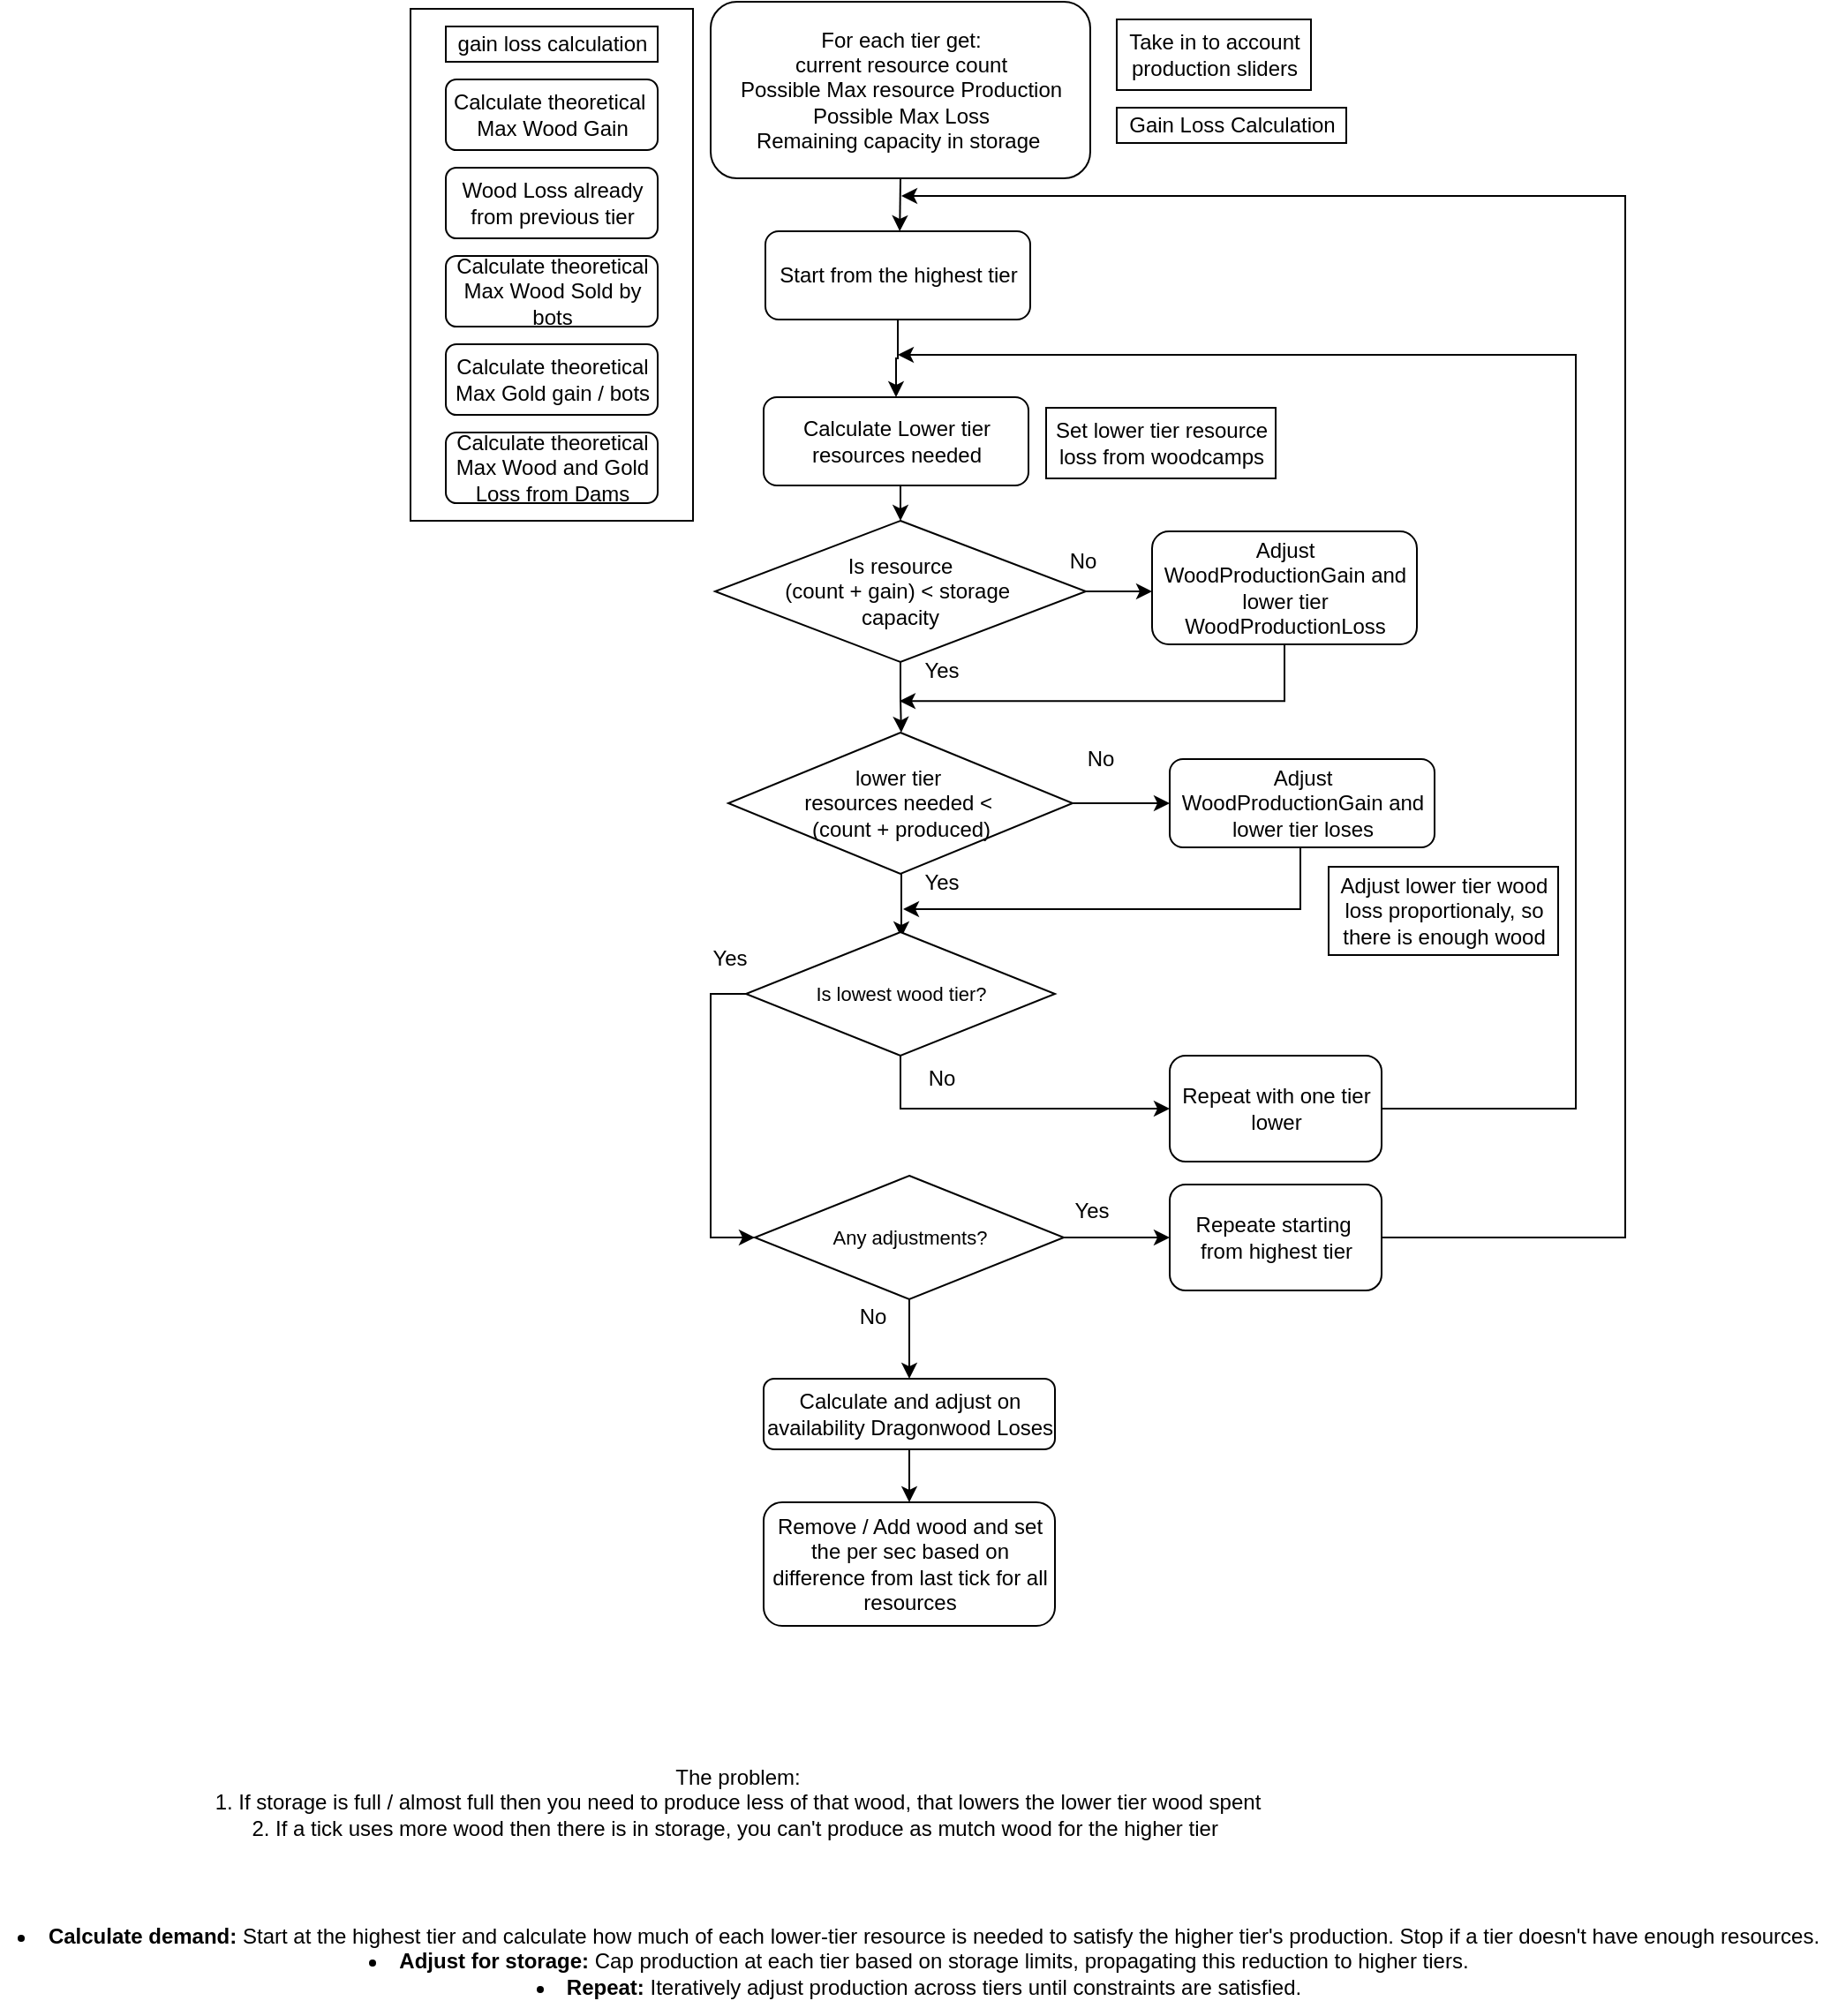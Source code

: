 <mxfile version="26.0.3">
  <diagram id="C5RBs43oDa-KdzZeNtuy" name="Page-1">
    <mxGraphModel dx="2868" dy="1716" grid="1" gridSize="10" guides="1" tooltips="1" connect="1" arrows="1" fold="1" page="1" pageScale="1" pageWidth="827" pageHeight="1169" math="0" shadow="0">
      <root>
        <mxCell id="WIyWlLk6GJQsqaUBKTNV-0" />
        <mxCell id="WIyWlLk6GJQsqaUBKTNV-1" parent="WIyWlLk6GJQsqaUBKTNV-0" />
        <mxCell id="X2Ly2FTXXGf8fbf_jFUx-12" value="" style="rounded=0;whiteSpace=wrap;html=1;" parent="WIyWlLk6GJQsqaUBKTNV-1" vertex="1">
          <mxGeometry x="252.5" y="33" width="160" height="290" as="geometry" />
        </mxCell>
        <mxCell id="X2Ly2FTXXGf8fbf_jFUx-3" value="Calculate theoretical&amp;nbsp;&lt;div&gt;Max Wood Gain&lt;/div&gt;" style="rounded=1;whiteSpace=wrap;html=1;fontSize=12;glass=0;strokeWidth=1;shadow=0;" parent="WIyWlLk6GJQsqaUBKTNV-1" vertex="1">
          <mxGeometry x="272.5" y="73" width="120" height="40" as="geometry" />
        </mxCell>
        <mxCell id="X2Ly2FTXXGf8fbf_jFUx-5" value="&lt;div&gt;Wood Loss already from previous tier&lt;/div&gt;" style="rounded=1;whiteSpace=wrap;html=1;fontSize=12;glass=0;strokeWidth=1;shadow=0;" parent="WIyWlLk6GJQsqaUBKTNV-1" vertex="1">
          <mxGeometry x="272.5" y="123" width="120" height="40" as="geometry" />
        </mxCell>
        <mxCell id="X2Ly2FTXXGf8fbf_jFUx-6" value="Calculate theoretical&lt;div&gt;Max Wood Sold by bots&lt;/div&gt;" style="rounded=1;whiteSpace=wrap;html=1;fontSize=12;glass=0;strokeWidth=1;shadow=0;" parent="WIyWlLk6GJQsqaUBKTNV-1" vertex="1">
          <mxGeometry x="272.5" y="173" width="120" height="40" as="geometry" />
        </mxCell>
        <mxCell id="X2Ly2FTXXGf8fbf_jFUx-8" value="Calculate theoretical&lt;div&gt;Max Gold gain / bots&lt;/div&gt;" style="rounded=1;whiteSpace=wrap;html=1;fontSize=12;glass=0;strokeWidth=1;shadow=0;" parent="WIyWlLk6GJQsqaUBKTNV-1" vertex="1">
          <mxGeometry x="272.5" y="223" width="120" height="40" as="geometry" />
        </mxCell>
        <mxCell id="X2Ly2FTXXGf8fbf_jFUx-10" value="Calculate theoretical&lt;div&gt;Max Wood and Gold Loss from Dams&lt;/div&gt;" style="rounded=1;whiteSpace=wrap;html=1;fontSize=12;glass=0;strokeWidth=1;shadow=0;" parent="WIyWlLk6GJQsqaUBKTNV-1" vertex="1">
          <mxGeometry x="272.5" y="273" width="120" height="40" as="geometry" />
        </mxCell>
        <mxCell id="X2Ly2FTXXGf8fbf_jFUx-13" value="gain loss calculation" style="rounded=0;whiteSpace=wrap;html=1;" parent="WIyWlLk6GJQsqaUBKTNV-1" vertex="1">
          <mxGeometry x="272.5" y="43" width="120" height="20" as="geometry" />
        </mxCell>
        <mxCell id="X2Ly2FTXXGf8fbf_jFUx-45" style="edgeStyle=orthogonalEdgeStyle;rounded=0;orthogonalLoop=1;jettySize=auto;html=1;exitX=0.5;exitY=1;exitDx=0;exitDy=0;entryX=0.5;entryY=0;entryDx=0;entryDy=0;" parent="WIyWlLk6GJQsqaUBKTNV-1" source="X2Ly2FTXXGf8fbf_jFUx-15" target="X2Ly2FTXXGf8fbf_jFUx-46" edge="1">
          <mxGeometry relative="1" as="geometry">
            <mxPoint x="528.088" y="269" as="targetPoint" />
          </mxGeometry>
        </mxCell>
        <mxCell id="X2Ly2FTXXGf8fbf_jFUx-15" value="Start from the highest tier" style="rounded=1;whiteSpace=wrap;html=1;fontSize=12;glass=0;strokeWidth=1;shadow=0;" parent="WIyWlLk6GJQsqaUBKTNV-1" vertex="1">
          <mxGeometry x="453.5" y="159" width="150" height="50" as="geometry" />
        </mxCell>
        <mxCell id="X2Ly2FTXXGf8fbf_jFUx-42" value="The problem:&lt;div&gt;1. If storage is full / almost full then you need to produce less of that wood, that lowers the lower tier wood spent&lt;/div&gt;&lt;div&gt;2. If a tick uses more wood then there is in storage, you can&#39;t produce as mutch wood for the higher tier&amp;nbsp;&lt;/div&gt;" style="text;html=1;align=center;verticalAlign=middle;whiteSpace=wrap;rounded=0;" parent="WIyWlLk6GJQsqaUBKTNV-1" vertex="1">
          <mxGeometry x="72.5" y="999" width="730" height="100" as="geometry" />
        </mxCell>
        <mxCell id="X2Ly2FTXXGf8fbf_jFUx-43" value="&lt;li&gt;&lt;strong&gt;Calculate demand:&lt;/strong&gt; Start at the highest tier and calculate how much of each lower-tier resource is needed to satisfy the higher tier&#39;s production. Stop if a tier doesn&#39;t have enough resources.&lt;/li&gt;&lt;li&gt;&lt;strong&gt;Adjust for storage:&lt;/strong&gt; Cap production at each tier based on storage limits, propagating this reduction to higher tiers.&lt;/li&gt;&lt;li&gt;&lt;strong&gt;Repeat:&lt;/strong&gt; Iteratively adjust production across tiers until constraints are satisfied.&lt;/li&gt;" style="text;html=1;align=center;verticalAlign=middle;resizable=0;points=[];autosize=1;strokeColor=none;fillColor=none;" parent="WIyWlLk6GJQsqaUBKTNV-1" vertex="1">
          <mxGeometry x="20" y="1109" width="1040" height="60" as="geometry" />
        </mxCell>
        <mxCell id="X2Ly2FTXXGf8fbf_jFUx-44" value="Adjust WoodProductionGain and lower tier WoodProductionLoss" style="rounded=1;whiteSpace=wrap;html=1;fontSize=12;glass=0;strokeWidth=1;shadow=0;" parent="WIyWlLk6GJQsqaUBKTNV-1" vertex="1">
          <mxGeometry x="672.5" y="329" width="150" height="64" as="geometry" />
        </mxCell>
        <mxCell id="X2Ly2FTXXGf8fbf_jFUx-51" style="edgeStyle=orthogonalEdgeStyle;rounded=0;orthogonalLoop=1;jettySize=auto;html=1;exitX=0.5;exitY=1;exitDx=0;exitDy=0;entryX=0.5;entryY=0;entryDx=0;entryDy=0;" parent="WIyWlLk6GJQsqaUBKTNV-1" source="X2Ly2FTXXGf8fbf_jFUx-46" target="X2Ly2FTXXGf8fbf_jFUx-50" edge="1">
          <mxGeometry relative="1" as="geometry" />
        </mxCell>
        <mxCell id="X2Ly2FTXXGf8fbf_jFUx-46" value="Calculate Lower tier resources needed" style="rounded=1;whiteSpace=wrap;html=1;fontSize=12;glass=0;strokeWidth=1;shadow=0;" parent="WIyWlLk6GJQsqaUBKTNV-1" vertex="1">
          <mxGeometry x="452.5" y="253" width="150" height="50" as="geometry" />
        </mxCell>
        <mxCell id="X2Ly2FTXXGf8fbf_jFUx-47" value="Adjust lower tier wood loss proportionaly, so there is enough wood" style="rounded=0;whiteSpace=wrap;html=1;" parent="WIyWlLk6GJQsqaUBKTNV-1" vertex="1">
          <mxGeometry x="772.5" y="519" width="130" height="50" as="geometry" />
        </mxCell>
        <mxCell id="X2Ly2FTXXGf8fbf_jFUx-52" style="edgeStyle=orthogonalEdgeStyle;rounded=0;orthogonalLoop=1;jettySize=auto;html=1;exitX=1;exitY=0.5;exitDx=0;exitDy=0;" parent="WIyWlLk6GJQsqaUBKTNV-1" source="X2Ly2FTXXGf8fbf_jFUx-50" edge="1">
          <mxGeometry relative="1" as="geometry">
            <mxPoint x="672.5" y="362.529" as="targetPoint" />
          </mxGeometry>
        </mxCell>
        <mxCell id="X2Ly2FTXXGf8fbf_jFUx-55" style="edgeStyle=orthogonalEdgeStyle;rounded=0;orthogonalLoop=1;jettySize=auto;html=1;exitX=0.5;exitY=1;exitDx=0;exitDy=0;" parent="WIyWlLk6GJQsqaUBKTNV-1" source="X2Ly2FTXXGf8fbf_jFUx-50" edge="1">
          <mxGeometry relative="1" as="geometry">
            <mxPoint x="530.441" y="443" as="targetPoint" />
          </mxGeometry>
        </mxCell>
        <mxCell id="X2Ly2FTXXGf8fbf_jFUx-50" value="Is resource&lt;div&gt;(count + gain) &amp;lt; storage&amp;nbsp;&lt;/div&gt;&lt;div&gt;capacity&lt;/div&gt;" style="rhombus;whiteSpace=wrap;html=1;" parent="WIyWlLk6GJQsqaUBKTNV-1" vertex="1">
          <mxGeometry x="425" y="323" width="210" height="80" as="geometry" />
        </mxCell>
        <mxCell id="X2Ly2FTXXGf8fbf_jFUx-53" value="No" style="text;html=1;align=center;verticalAlign=middle;resizable=0;points=[];autosize=1;strokeColor=none;fillColor=none;" parent="WIyWlLk6GJQsqaUBKTNV-1" vertex="1">
          <mxGeometry x="612.5" y="331" width="40" height="30" as="geometry" />
        </mxCell>
        <mxCell id="X2Ly2FTXXGf8fbf_jFUx-56" value="Yes" style="text;html=1;align=center;verticalAlign=middle;resizable=0;points=[];autosize=1;strokeColor=none;fillColor=none;" parent="WIyWlLk6GJQsqaUBKTNV-1" vertex="1">
          <mxGeometry x="532.5" y="393" width="40" height="30" as="geometry" />
        </mxCell>
        <mxCell id="X2Ly2FTXXGf8fbf_jFUx-58" style="edgeStyle=orthogonalEdgeStyle;rounded=0;orthogonalLoop=1;jettySize=auto;html=1;exitX=1;exitY=0.5;exitDx=0;exitDy=0;entryX=0;entryY=0.5;entryDx=0;entryDy=0;" parent="WIyWlLk6GJQsqaUBKTNV-1" source="X2Ly2FTXXGf8fbf_jFUx-57" target="X2Ly2FTXXGf8fbf_jFUx-82" edge="1">
          <mxGeometry relative="1" as="geometry">
            <mxPoint x="682.5" y="483" as="targetPoint" />
            <Array as="points">
              <mxPoint x="682.5" y="483" />
              <mxPoint x="682.5" y="483" />
            </Array>
          </mxGeometry>
        </mxCell>
        <mxCell id="X2Ly2FTXXGf8fbf_jFUx-57" value="lower tier&amp;nbsp;&lt;div&gt;resources&amp;nbsp;&lt;span style=&quot;background-color: initial;&quot;&gt;needed &amp;lt;&amp;nbsp;&lt;/span&gt;&lt;/div&gt;&lt;div&gt;&lt;span style=&quot;background-color: initial;&quot;&gt;(count + produced)&lt;/span&gt;&lt;/div&gt;" style="rhombus;whiteSpace=wrap;html=1;" parent="WIyWlLk6GJQsqaUBKTNV-1" vertex="1">
          <mxGeometry x="432.5" y="443" width="195" height="80" as="geometry" />
        </mxCell>
        <mxCell id="X2Ly2FTXXGf8fbf_jFUx-59" value="No" style="text;html=1;align=center;verticalAlign=middle;resizable=0;points=[];autosize=1;strokeColor=none;fillColor=none;" parent="WIyWlLk6GJQsqaUBKTNV-1" vertex="1">
          <mxGeometry x="622.5" y="443" width="40" height="30" as="geometry" />
        </mxCell>
        <mxCell id="X2Ly2FTXXGf8fbf_jFUx-61" value="Set lower tier resource loss from woodcamps" style="rounded=0;whiteSpace=wrap;html=1;" parent="WIyWlLk6GJQsqaUBKTNV-1" vertex="1">
          <mxGeometry x="612.5" y="259" width="130" height="40" as="geometry" />
        </mxCell>
        <mxCell id="X2Ly2FTXXGf8fbf_jFUx-62" style="edgeStyle=orthogonalEdgeStyle;rounded=0;orthogonalLoop=1;jettySize=auto;html=1;exitX=0.5;exitY=1;exitDx=0;exitDy=0;" parent="WIyWlLk6GJQsqaUBKTNV-1" edge="1">
          <mxGeometry relative="1" as="geometry">
            <mxPoint x="530.5" y="559" as="targetPoint" />
            <mxPoint x="530.5" y="523" as="sourcePoint" />
          </mxGeometry>
        </mxCell>
        <mxCell id="X2Ly2FTXXGf8fbf_jFUx-63" value="Yes" style="text;html=1;align=center;verticalAlign=middle;resizable=0;points=[];autosize=1;strokeColor=none;fillColor=none;" parent="WIyWlLk6GJQsqaUBKTNV-1" vertex="1">
          <mxGeometry x="532.5" y="513" width="40" height="30" as="geometry" />
        </mxCell>
        <mxCell id="X2Ly2FTXXGf8fbf_jFUx-72" value="Take in to account production sliders" style="rounded=0;whiteSpace=wrap;html=1;" parent="WIyWlLk6GJQsqaUBKTNV-1" vertex="1">
          <mxGeometry x="652.5" y="39" width="110" height="40" as="geometry" />
        </mxCell>
        <mxCell id="X2Ly2FTXXGf8fbf_jFUx-75" style="edgeStyle=orthogonalEdgeStyle;rounded=0;orthogonalLoop=1;jettySize=auto;html=1;exitX=1;exitY=0.5;exitDx=0;exitDy=0;" parent="WIyWlLk6GJQsqaUBKTNV-1" source="X2Ly2FTXXGf8fbf_jFUx-87" edge="1">
          <mxGeometry relative="1" as="geometry">
            <mxPoint x="528.5" y="229" as="targetPoint" />
            <mxPoint x="662.5" y="804" as="sourcePoint" />
            <Array as="points">
              <mxPoint x="912.5" y="656" />
              <mxPoint x="912.5" y="229" />
            </Array>
          </mxGeometry>
        </mxCell>
        <mxCell id="X2Ly2FTXXGf8fbf_jFUx-80" style="edgeStyle=orthogonalEdgeStyle;rounded=0;orthogonalLoop=1;jettySize=auto;html=1;exitX=0.5;exitY=1;exitDx=0;exitDy=0;" parent="WIyWlLk6GJQsqaUBKTNV-1" source="X2Ly2FTXXGf8fbf_jFUx-78" edge="1">
          <mxGeometry relative="1" as="geometry">
            <mxPoint x="529.605" y="159" as="targetPoint" />
          </mxGeometry>
        </mxCell>
        <mxCell id="X2Ly2FTXXGf8fbf_jFUx-78" value="For each tier get:&lt;div&gt;current resource count&lt;/div&gt;&lt;div&gt;Possible Max resource Production&lt;/div&gt;&lt;div&gt;Possible Max Loss&lt;/div&gt;&lt;div&gt;Remaining capacity in storage&amp;nbsp;&lt;/div&gt;" style="rounded=1;whiteSpace=wrap;html=1;" parent="WIyWlLk6GJQsqaUBKTNV-1" vertex="1">
          <mxGeometry x="422.5" y="29" width="215" height="100" as="geometry" />
        </mxCell>
        <mxCell id="X2Ly2FTXXGf8fbf_jFUx-79" value="Gain Loss Calculation" style="rounded=0;whiteSpace=wrap;html=1;" parent="WIyWlLk6GJQsqaUBKTNV-1" vertex="1">
          <mxGeometry x="652.5" y="89" width="130" height="20" as="geometry" />
        </mxCell>
        <mxCell id="X2Ly2FTXXGf8fbf_jFUx-84" style="edgeStyle=orthogonalEdgeStyle;rounded=0;orthogonalLoop=1;jettySize=auto;html=1;exitX=0.5;exitY=1;exitDx=0;exitDy=0;" parent="WIyWlLk6GJQsqaUBKTNV-1" edge="1">
          <mxGeometry relative="1" as="geometry">
            <mxPoint x="531.5" y="543" as="targetPoint" />
            <mxPoint x="756.5" y="508" as="sourcePoint" />
            <Array as="points">
              <mxPoint x="756.5" y="543" />
            </Array>
          </mxGeometry>
        </mxCell>
        <mxCell id="X2Ly2FTXXGf8fbf_jFUx-82" value="Adjust WoodProductionGain and lower tier loses" style="rounded=1;whiteSpace=wrap;html=1;fontSize=12;glass=0;strokeWidth=1;shadow=0;" parent="WIyWlLk6GJQsqaUBKTNV-1" vertex="1">
          <mxGeometry x="682.5" y="458" width="150" height="50" as="geometry" />
        </mxCell>
        <mxCell id="X2Ly2FTXXGf8fbf_jFUx-83" style="edgeStyle=orthogonalEdgeStyle;rounded=0;orthogonalLoop=1;jettySize=auto;html=1;exitX=0.5;exitY=1;exitDx=0;exitDy=0;entryX=-0.076;entryY=1.07;entryDx=0;entryDy=0;entryPerimeter=0;" parent="WIyWlLk6GJQsqaUBKTNV-1" source="X2Ly2FTXXGf8fbf_jFUx-44" target="X2Ly2FTXXGf8fbf_jFUx-56" edge="1">
          <mxGeometry relative="1" as="geometry" />
        </mxCell>
        <mxCell id="AcGOLKW8wE9_hM1YR_QV-2" style="edgeStyle=orthogonalEdgeStyle;rounded=0;orthogonalLoop=1;jettySize=auto;html=1;exitX=0.5;exitY=1;exitDx=0;exitDy=0;entryX=0.5;entryY=0;entryDx=0;entryDy=0;" edge="1" parent="WIyWlLk6GJQsqaUBKTNV-1" source="X2Ly2FTXXGf8fbf_jFUx-85" target="AcGOLKW8wE9_hM1YR_QV-1">
          <mxGeometry relative="1" as="geometry" />
        </mxCell>
        <mxCell id="X2Ly2FTXXGf8fbf_jFUx-85" value="Calculate and adjust on availability Dragonwood Loses" style="rounded=1;whiteSpace=wrap;html=1;fontSize=12;glass=0;strokeWidth=1;shadow=0;" parent="WIyWlLk6GJQsqaUBKTNV-1" vertex="1">
          <mxGeometry x="452.5" y="809" width="165" height="40" as="geometry" />
        </mxCell>
        <mxCell id="X2Ly2FTXXGf8fbf_jFUx-89" style="edgeStyle=orthogonalEdgeStyle;rounded=0;orthogonalLoop=1;jettySize=auto;html=1;exitX=0.5;exitY=1;exitDx=0;exitDy=0;entryX=0;entryY=0.5;entryDx=0;entryDy=0;" parent="WIyWlLk6GJQsqaUBKTNV-1" source="X2Ly2FTXXGf8fbf_jFUx-86" target="X2Ly2FTXXGf8fbf_jFUx-87" edge="1">
          <mxGeometry relative="1" as="geometry" />
        </mxCell>
        <mxCell id="X2Ly2FTXXGf8fbf_jFUx-91" style="edgeStyle=orthogonalEdgeStyle;rounded=0;orthogonalLoop=1;jettySize=auto;html=1;exitX=0;exitY=0.5;exitDx=0;exitDy=0;entryX=0;entryY=0.5;entryDx=0;entryDy=0;" parent="WIyWlLk6GJQsqaUBKTNV-1" source="X2Ly2FTXXGf8fbf_jFUx-86" target="X2Ly2FTXXGf8fbf_jFUx-90" edge="1">
          <mxGeometry relative="1" as="geometry" />
        </mxCell>
        <mxCell id="X2Ly2FTXXGf8fbf_jFUx-86" value="&lt;div&gt;&lt;span style=&quot;font-size: 11px;&quot;&gt;Is lowest wood tier?&lt;/span&gt;&lt;/div&gt;" style="rhombus;whiteSpace=wrap;html=1;" parent="WIyWlLk6GJQsqaUBKTNV-1" vertex="1">
          <mxGeometry x="442.5" y="556" width="175" height="70" as="geometry" />
        </mxCell>
        <mxCell id="X2Ly2FTXXGf8fbf_jFUx-87" value="Repeat with one tier lower" style="rounded=1;whiteSpace=wrap;html=1;" parent="WIyWlLk6GJQsqaUBKTNV-1" vertex="1">
          <mxGeometry x="682.5" y="626" width="120" height="60" as="geometry" />
        </mxCell>
        <mxCell id="X2Ly2FTXXGf8fbf_jFUx-88" value="No" style="text;html=1;align=center;verticalAlign=middle;resizable=0;points=[];autosize=1;strokeColor=none;fillColor=none;" parent="WIyWlLk6GJQsqaUBKTNV-1" vertex="1">
          <mxGeometry x="532.5" y="624" width="40" height="30" as="geometry" />
        </mxCell>
        <mxCell id="X2Ly2FTXXGf8fbf_jFUx-97" style="edgeStyle=orthogonalEdgeStyle;rounded=0;orthogonalLoop=1;jettySize=auto;html=1;exitX=1;exitY=0.5;exitDx=0;exitDy=0;entryX=0;entryY=0.5;entryDx=0;entryDy=0;" parent="WIyWlLk6GJQsqaUBKTNV-1" source="X2Ly2FTXXGf8fbf_jFUx-90" target="X2Ly2FTXXGf8fbf_jFUx-96" edge="1">
          <mxGeometry relative="1" as="geometry" />
        </mxCell>
        <mxCell id="X2Ly2FTXXGf8fbf_jFUx-90" value="&lt;div&gt;&lt;span style=&quot;font-size: 11px;&quot;&gt;Any adjustments?&lt;/span&gt;&lt;/div&gt;" style="rhombus;whiteSpace=wrap;html=1;" parent="WIyWlLk6GJQsqaUBKTNV-1" vertex="1">
          <mxGeometry x="447.5" y="694" width="175" height="70" as="geometry" />
        </mxCell>
        <mxCell id="X2Ly2FTXXGf8fbf_jFUx-92" value="Yes" style="text;html=1;align=center;verticalAlign=middle;resizable=0;points=[];autosize=1;strokeColor=none;fillColor=none;" parent="WIyWlLk6GJQsqaUBKTNV-1" vertex="1">
          <mxGeometry x="412.5" y="556" width="40" height="30" as="geometry" />
        </mxCell>
        <mxCell id="X2Ly2FTXXGf8fbf_jFUx-93" value="Yes" style="text;html=1;align=center;verticalAlign=middle;resizable=0;points=[];autosize=1;strokeColor=none;fillColor=none;" parent="WIyWlLk6GJQsqaUBKTNV-1" vertex="1">
          <mxGeometry x="617.5" y="699" width="40" height="30" as="geometry" />
        </mxCell>
        <mxCell id="X2Ly2FTXXGf8fbf_jFUx-94" value="No" style="text;html=1;align=center;verticalAlign=middle;resizable=0;points=[];autosize=1;strokeColor=none;fillColor=none;" parent="WIyWlLk6GJQsqaUBKTNV-1" vertex="1">
          <mxGeometry x="493.53" y="759" width="40" height="30" as="geometry" />
        </mxCell>
        <mxCell id="X2Ly2FTXXGf8fbf_jFUx-95" style="edgeStyle=orthogonalEdgeStyle;rounded=0;orthogonalLoop=1;jettySize=auto;html=1;exitX=0.5;exitY=1;exitDx=0;exitDy=0;entryX=0.5;entryY=0;entryDx=0;entryDy=0;" parent="WIyWlLk6GJQsqaUBKTNV-1" source="X2Ly2FTXXGf8fbf_jFUx-90" target="X2Ly2FTXXGf8fbf_jFUx-85" edge="1">
          <mxGeometry relative="1" as="geometry" />
        </mxCell>
        <mxCell id="X2Ly2FTXXGf8fbf_jFUx-98" style="edgeStyle=orthogonalEdgeStyle;rounded=0;orthogonalLoop=1;jettySize=auto;html=1;exitX=1;exitY=0.5;exitDx=0;exitDy=0;" parent="WIyWlLk6GJQsqaUBKTNV-1" edge="1" source="X2Ly2FTXXGf8fbf_jFUx-96">
          <mxGeometry relative="1" as="geometry">
            <mxPoint x="530.5" y="139" as="targetPoint" />
            <mxPoint x="800.5" y="829" as="sourcePoint" />
            <Array as="points">
              <mxPoint x="940.5" y="729" />
              <mxPoint x="940.5" y="139" />
            </Array>
          </mxGeometry>
        </mxCell>
        <mxCell id="X2Ly2FTXXGf8fbf_jFUx-96" value="Repeate starting&amp;nbsp;&lt;div&gt;f&lt;span style=&quot;background-color: initial;&quot;&gt;rom highest tier&lt;/span&gt;&lt;/div&gt;" style="rounded=1;whiteSpace=wrap;html=1;" parent="WIyWlLk6GJQsqaUBKTNV-1" vertex="1">
          <mxGeometry x="682.5" y="699" width="120" height="60" as="geometry" />
        </mxCell>
        <mxCell id="AcGOLKW8wE9_hM1YR_QV-1" value="Remove / Add wood and set the per sec based on difference from last tick for all resources" style="rounded=1;whiteSpace=wrap;html=1;fontSize=12;glass=0;strokeWidth=1;shadow=0;" vertex="1" parent="WIyWlLk6GJQsqaUBKTNV-1">
          <mxGeometry x="452.5" y="879" width="165" height="70" as="geometry" />
        </mxCell>
      </root>
    </mxGraphModel>
  </diagram>
</mxfile>
